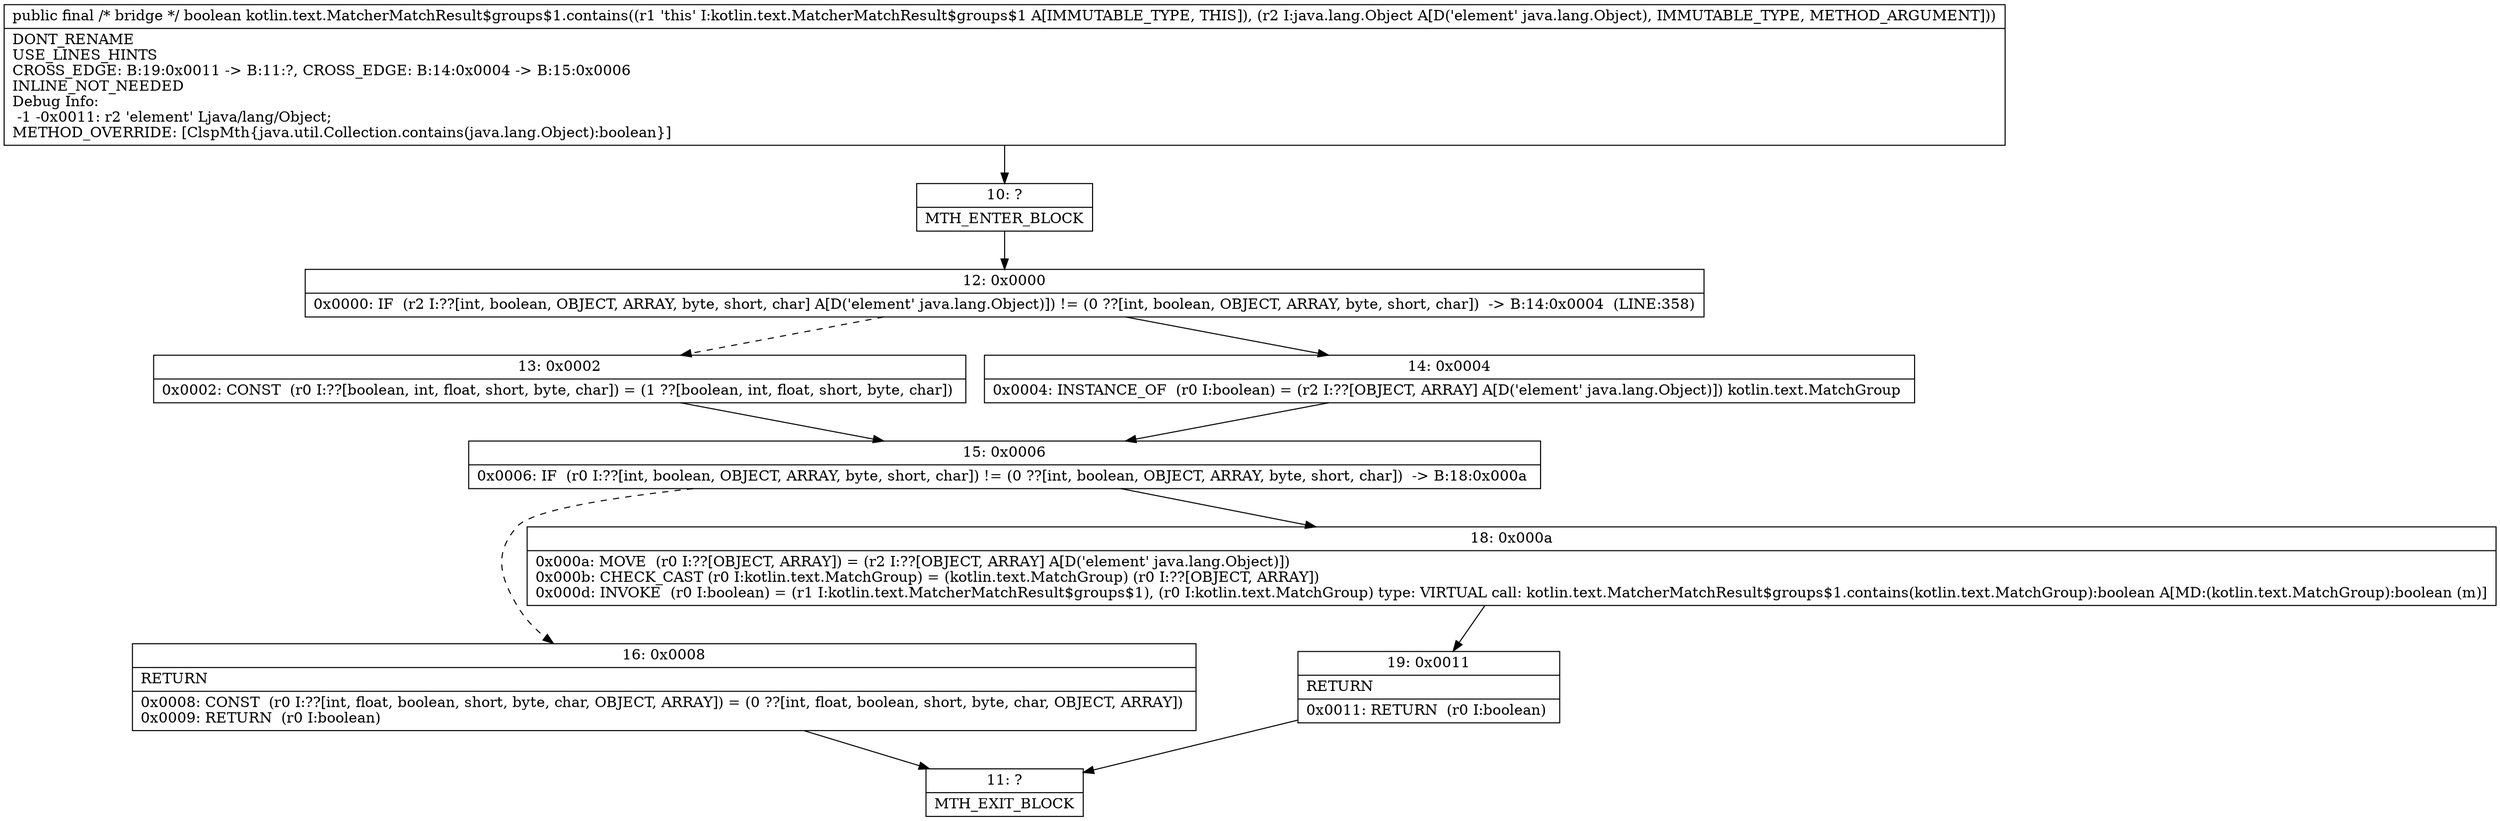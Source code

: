 digraph "CFG forkotlin.text.MatcherMatchResult$groups$1.contains(Ljava\/lang\/Object;)Z" {
Node_10 [shape=record,label="{10\:\ ?|MTH_ENTER_BLOCK\l}"];
Node_12 [shape=record,label="{12\:\ 0x0000|0x0000: IF  (r2 I:??[int, boolean, OBJECT, ARRAY, byte, short, char] A[D('element' java.lang.Object)]) != (0 ??[int, boolean, OBJECT, ARRAY, byte, short, char])  \-\> B:14:0x0004  (LINE:358)\l}"];
Node_13 [shape=record,label="{13\:\ 0x0002|0x0002: CONST  (r0 I:??[boolean, int, float, short, byte, char]) = (1 ??[boolean, int, float, short, byte, char]) \l}"];
Node_15 [shape=record,label="{15\:\ 0x0006|0x0006: IF  (r0 I:??[int, boolean, OBJECT, ARRAY, byte, short, char]) != (0 ??[int, boolean, OBJECT, ARRAY, byte, short, char])  \-\> B:18:0x000a \l}"];
Node_16 [shape=record,label="{16\:\ 0x0008|RETURN\l|0x0008: CONST  (r0 I:??[int, float, boolean, short, byte, char, OBJECT, ARRAY]) = (0 ??[int, float, boolean, short, byte, char, OBJECT, ARRAY]) \l0x0009: RETURN  (r0 I:boolean) \l}"];
Node_11 [shape=record,label="{11\:\ ?|MTH_EXIT_BLOCK\l}"];
Node_18 [shape=record,label="{18\:\ 0x000a|0x000a: MOVE  (r0 I:??[OBJECT, ARRAY]) = (r2 I:??[OBJECT, ARRAY] A[D('element' java.lang.Object)]) \l0x000b: CHECK_CAST (r0 I:kotlin.text.MatchGroup) = (kotlin.text.MatchGroup) (r0 I:??[OBJECT, ARRAY]) \l0x000d: INVOKE  (r0 I:boolean) = (r1 I:kotlin.text.MatcherMatchResult$groups$1), (r0 I:kotlin.text.MatchGroup) type: VIRTUAL call: kotlin.text.MatcherMatchResult$groups$1.contains(kotlin.text.MatchGroup):boolean A[MD:(kotlin.text.MatchGroup):boolean (m)]\l}"];
Node_19 [shape=record,label="{19\:\ 0x0011|RETURN\l|0x0011: RETURN  (r0 I:boolean) \l}"];
Node_14 [shape=record,label="{14\:\ 0x0004|0x0004: INSTANCE_OF  (r0 I:boolean) = (r2 I:??[OBJECT, ARRAY] A[D('element' java.lang.Object)]) kotlin.text.MatchGroup \l}"];
MethodNode[shape=record,label="{public final \/* bridge *\/ boolean kotlin.text.MatcherMatchResult$groups$1.contains((r1 'this' I:kotlin.text.MatcherMatchResult$groups$1 A[IMMUTABLE_TYPE, THIS]), (r2 I:java.lang.Object A[D('element' java.lang.Object), IMMUTABLE_TYPE, METHOD_ARGUMENT]))  | DONT_RENAME\lUSE_LINES_HINTS\lCROSS_EDGE: B:19:0x0011 \-\> B:11:?, CROSS_EDGE: B:14:0x0004 \-\> B:15:0x0006\lINLINE_NOT_NEEDED\lDebug Info:\l  \-1 \-0x0011: r2 'element' Ljava\/lang\/Object;\lMETHOD_OVERRIDE: [ClspMth\{java.util.Collection.contains(java.lang.Object):boolean\}]\l}"];
MethodNode -> Node_10;Node_10 -> Node_12;
Node_12 -> Node_13[style=dashed];
Node_12 -> Node_14;
Node_13 -> Node_15;
Node_15 -> Node_16[style=dashed];
Node_15 -> Node_18;
Node_16 -> Node_11;
Node_18 -> Node_19;
Node_19 -> Node_11;
Node_14 -> Node_15;
}

